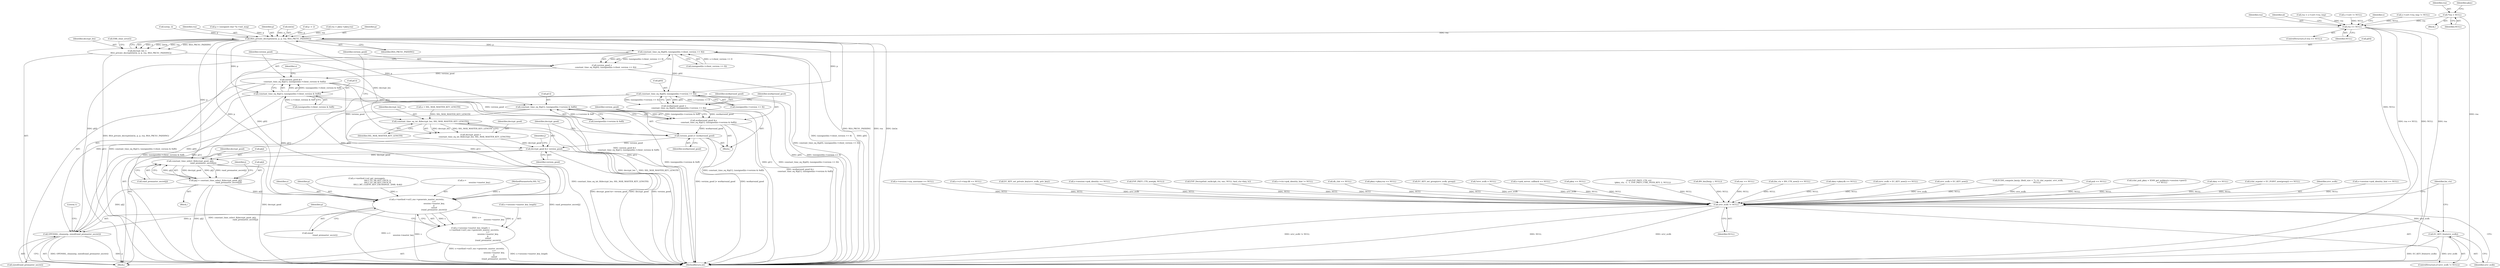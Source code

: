 digraph "0_openssl_3c66a669dfc7b3792f7af0758ea26fe8502ce70c@pointer" {
"1000151" [label="(Call,*rsa = NULL)"];
"1000260" [label="(Call,rsa == NULL)"];
"1000385" [label="(Call,RSA_private_decrypt((int)n, p, p, rsa, RSA_PKCS1_PADDING))"];
"1000383" [label="(Call,decrypt_len =\n            RSA_private_decrypt((int)n, p, p, rsa, RSA_PKCS1_PADDING))"];
"1000396" [label="(Call,constant_time_eq_int_8(decrypt_len, SSL_MAX_MASTER_KEY_LENGTH))"];
"1000394" [label="(Call,decrypt_good =\n            constant_time_eq_int_8(decrypt_len, SSL_MAX_MASTER_KEY_LENGTH))"];
"1000462" [label="(Call,decrypt_good &= version_good)"];
"1000480" [label="(Call,constant_time_select_8(decrypt_good, p[j],\n                                          rand_premaster_secret[j]))"];
"1000476" [label="(Call,p[j] = constant_time_select_8(decrypt_good, p[j],\n                                          rand_premaster_secret[j]))"];
"1000494" [label="(Call,s->method->ssl3_enc->generate_master_secret(s,\n                                                        s->\n                                                        session->master_key,\n                                                        p,\n                                                        sizeof\n                                                        (rand_premaster_secret)))"];
"1000488" [label="(Call,s->session->master_key_length =\n            s->method->ssl3_enc->generate_master_secret(s,\n                                                        s->\n                                                        session->master_key,\n                                                        p,\n                                                        sizeof\n                                                        (rand_premaster_secret)))"];
"1000504" [label="(Call,OPENSSL_cleanse(p, sizeof(rand_premaster_secret)))"];
"1000401" [label="(Call,constant_time_eq_8(p[0], (unsigned)(s->client_version >> 8)))"];
"1000399" [label="(Call,version_good =\n            constant_time_eq_8(p[0], (unsigned)(s->client_version >> 8)))"];
"1000412" [label="(Call,version_good &=\n            constant_time_eq_8(p[1], (unsigned)(s->client_version & 0xff)))"];
"1000459" [label="(Call,version_good |= workaround_good)"];
"1000435" [label="(Call,constant_time_eq_8(p[0], (unsigned)(s->version >> 8)))"];
"1000433" [label="(Call,workaround_good =\n                constant_time_eq_8(p[0], (unsigned)(s->version >> 8)))"];
"1000446" [label="(Call,workaround_good &=\n                constant_time_eq_8(p[1], (unsigned)(s->version & 0xff)))"];
"1000414" [label="(Call,constant_time_eq_8(p[1], (unsigned)(s->client_version & 0xff)))"];
"1000448" [label="(Call,constant_time_eq_8(p[1], (unsigned)(s->version & 0xff)))"];
"1002148" [label="(Call,srvr_ecdh != NULL)"];
"1002151" [label="(Call,EC_KEY_free(srvr_ecdh))"];
"1002148" [label="(Call,srvr_ecdh != NULL)"];
"1000383" [label="(Call,decrypt_len =\n            RSA_private_decrypt((int)n, p, p, rsa, RSA_PKCS1_PADDING))"];
"1000435" [label="(Call,constant_time_eq_8(p[0], (unsigned)(s->version >> 8)))"];
"1000321" [label="(Identifier,s)"];
"1000494" [label="(Call,s->method->ssl3_enc->generate_master_secret(s,\n                                                        s->\n                                                        session->master_key,\n                                                        p,\n                                                        sizeof\n                                                        (rand_premaster_secret)))"];
"1000482" [label="(Call,p[j])"];
"1000452" [label="(Call,(unsigned)(s->version & 0xff))"];
"1001268" [label="(Call,srvr_ecdh = EC_KEY_new())"];
"1000152" [label="(Identifier,rsa)"];
"1000481" [label="(Identifier,decrypt_good)"];
"1001475" [label="(Call,ECDH_compute_key(p, (field_size + 7) / 8, clnt_ecpoint, srvr_ecdh,\n                             NULL))"];
"1002154" [label="(Identifier,bn_ctx)"];
"1000495" [label="(Identifier,s)"];
"1000262" [label="(Identifier,NULL)"];
"1000489" [label="(Call,s->session->master_key_length)"];
"1000433" [label="(Call,workaround_good =\n                constant_time_eq_8(p[0], (unsigned)(s->version >> 8)))"];
"1000463" [label="(Identifier,decrypt_good)"];
"1000413" [label="(Identifier,version_good)"];
"1000259" [label="(ControlStructure,if (rsa == NULL))"];
"1000730" [label="(Call,pub == NULL)"];
"1000356" [label="(Call,p -= 2)"];
"1001364" [label="(Call,(clnt_pub_pkey = X509_get_pubkey(s->session->peer))\n                 == NULL)"];
"1000616" [label="(Call,skey == NULL)"];
"1001334" [label="(Call,(clnt_ecpoint = EC_POINT_new(group)) == NULL)"];
"1002149" [label="(Identifier,srvr_ecdh)"];
"1000394" [label="(Call,decrypt_good =\n            constant_time_eq_int_8(decrypt_len, SSL_MAX_MASTER_KEY_LENGTH))"];
"1001755" [label="(Call,s->session->psk_identity_hint == NULL)"];
"1000505" [label="(Identifier,p)"];
"1000310" [label="(Call,rsa = pkey->pkey.rsa)"];
"1002136" [label="(Literal,1)"];
"1000245" [label="(Call,s->cert->rsa_tmp != NULL)"];
"1000393" [label="(Call,ERR_clear_error())"];
"1000474" [label="(Identifier,j)"];
"1001895" [label="(Call,s->session->srp_username == NULL)"];
"1000446" [label="(Call,workaround_good &=\n                constant_time_eq_8(p[1], (unsigned)(s->version & 0xff)))"];
"1000501" [label="(Identifier,p)"];
"1000398" [label="(Identifier,SSL_MAX_MASTER_KEY_LENGTH)"];
"1000649" [label="(Call,s->s3->tmp.dh == NULL)"];
"1000434" [label="(Identifier,workaround_good)"];
"1001325" [label="(Call,EC_KEY_set_private_key(srvr_ecdh, priv_key))"];
"1000476" [label="(Call,p[j] = constant_time_select_8(decrypt_good, p[j],\n                                          rand_premaster_secret[j]))"];
"1000462" [label="(Call,decrypt_good &= version_good)"];
"1000459" [label="(Call,version_good |= workaround_good)"];
"1000261" [label="(Identifier,rsa)"];
"1000143" [label="(Block,)"];
"1000475" [label="(Block,)"];
"1000504" [label="(Call,OPENSSL_cleanse(p, sizeof(rand_premaster_secret)))"];
"1000460" [label="(Identifier,version_good)"];
"1000392" [label="(Identifier,RSA_PKCS1_PADDING)"];
"1000389" [label="(Identifier,p)"];
"1000260" [label="(Call,rsa == NULL)"];
"1000397" [label="(Identifier,decrypt_len)"];
"1000395" [label="(Identifier,decrypt_good)"];
"1001708" [label="(Call,s->session->psk_identity == NULL)"];
"1000414" [label="(Call,constant_time_eq_8(p[1], (unsigned)(s->client_version & 0xff)))"];
"1002150" [label="(Identifier,NULL)"];
"1002005" [label="(Call,EVP_PKEY_CTX_new(pk, NULL))"];
"1000480" [label="(Call,constant_time_select_8(decrypt_good, p[j],\n                                          rand_premaster_secret[j]))"];
"1000385" [label="(Call,RSA_private_decrypt((int)n, p, p, rsa, RSA_PKCS1_PADDING))"];
"1002163" [label="(MethodReturn,int)"];
"1001064" [label="(Call,EVP_DecryptInit_ex(&ciph_ctx, enc, NULL, kssl_ctx->key, iv))"];
"1002152" [label="(Identifier,srvr_ecdh)"];
"1000364" [label="(Call,n < SSL_MAX_MASTER_KEY_LENGTH)"];
"1000418" [label="(Call,(unsigned)(s->client_version & 0xff))"];
"1000186" [label="(Call,s->method->ssl_get_message(s,\n                                   SSL3_ST_SR_KEY_EXCH_A,\n                                   SSL3_ST_SR_KEY_EXCH_B,\n                                   SSL3_MT_CLIENT_KEY_EXCHANGE, 2048, &ok))"];
"1000400" [label="(Identifier,version_good)"];
"1000330" [label="(Call,n2s(p, i))"];
"1001748" [label="(Call,s->ctx->psk_identity_hint != NULL)"];
"1000704" [label="(Call,dh_clnt == NULL)"];
"1000391" [label="(Identifier,rsa)"];
"1000153" [label="(Identifier,NULL)"];
"1000295" [label="(Call,pkey->pkey.rsa == NULL)"];
"1000412" [label="(Call,version_good &=\n            constant_time_eq_8(p[1], (unsigned)(s->client_version & 0xff)))"];
"1000265" [label="(Identifier,al)"];
"1002147" [label="(ControlStructure,if (srvr_ecdh != NULL))"];
"1000384" [label="(Identifier,decrypt_len)"];
"1000431" [label="(Block,)"];
"1000201" [label="(Call,p = (unsigned char *)s->init_msg)"];
"1000399" [label="(Call,version_good =\n            constant_time_eq_8(p[0], (unsigned)(s->client_version >> 8)))"];
"1000390" [label="(Identifier,p)"];
"1000428" [label="(Identifier,s)"];
"1000401" [label="(Call,constant_time_eq_8(p[0], (unsigned)(s->client_version >> 8)))"];
"1001321" [label="(Call,EC_KEY_set_group(srvr_ecdh, group))"];
"1000223" [label="(Block,)"];
"1000436" [label="(Call,p[0])"];
"1000169" [label="(Call,*srvr_ecdh = NULL)"];
"1000415" [label="(Call,p[1])"];
"1002151" [label="(Call,EC_KEY_free(srvr_ecdh))"];
"1000485" [label="(Call,rand_premaster_secret[j])"];
"1000448" [label="(Call,constant_time_eq_8(p[1], (unsigned)(s->version & 0xff)))"];
"1000488" [label="(Call,s->session->master_key_length =\n            s->method->ssl3_enc->generate_master_secret(s,\n                                                        s->\n                                                        session->master_key,\n                                                        p,\n                                                        sizeof\n                                                        (rand_premaster_secret)))"];
"1001590" [label="(Call,s->psk_server_callback == NULL)"];
"1000496" [label="(Call,s->\n                                                        session->master_key)"];
"1000464" [label="(Identifier,version_good)"];
"1000286" [label="(Call,pkey == NULL)"];
"1000252" [label="(Call,rsa = s->cert->rsa_tmp)"];
"1000386" [label="(Call,(int)n)"];
"1000502" [label="(Call,sizeof\n                                                        (rand_premaster_secret))"];
"1002098" [label="(Call,EVP_PKEY_CTX_ctrl\n            (pkey_ctx, -1, -1, EVP_PKEY_CTRL_PEER_KEY, 2, NULL))"];
"1000461" [label="(Identifier,workaround_good)"];
"1001830" [label="(Call,BN_bin2bn(p, i, NULL))"];
"1000447" [label="(Identifier,workaround_good)"];
"1000151" [label="(Call,*rsa = NULL)"];
"1001053" [label="(Call,enc == NULL)"];
"1000506" [label="(Call,sizeof(rand_premaster_secret))"];
"1000477" [label="(Call,p[j])"];
"1000240" [label="(Call,s->cert != NULL)"];
"1000396" [label="(Call,constant_time_eq_int_8(decrypt_len, SSL_MAX_MASTER_KEY_LENGTH))"];
"1000449" [label="(Call,p[1])"];
"1000467" [label="(Identifier,j)"];
"1000402" [label="(Call,p[0])"];
"1000142" [label="(MethodParameterIn,SSL *s)"];
"1001409" [label="(Call,(bn_ctx = BN_CTX_new()) == NULL)"];
"1000625" [label="(Call,skey->pkey.dh == NULL)"];
"1000439" [label="(Call,(unsigned)(s->version >> 8))"];
"1000156" [label="(Identifier,pkey)"];
"1000405" [label="(Call,(unsigned)(s->client_version >> 8))"];
"1001267" [label="(Call,(srvr_ecdh = EC_KEY_new()) == NULL)"];
"1000151" -> "1000143"  [label="AST: "];
"1000151" -> "1000153"  [label="CFG: "];
"1000152" -> "1000151"  [label="AST: "];
"1000153" -> "1000151"  [label="AST: "];
"1000156" -> "1000151"  [label="CFG: "];
"1000151" -> "1002163"  [label="DDG: rsa"];
"1000151" -> "1000260"  [label="DDG: rsa"];
"1000260" -> "1000259"  [label="AST: "];
"1000260" -> "1000262"  [label="CFG: "];
"1000261" -> "1000260"  [label="AST: "];
"1000262" -> "1000260"  [label="AST: "];
"1000265" -> "1000260"  [label="CFG: "];
"1000321" -> "1000260"  [label="CFG: "];
"1000260" -> "1002163"  [label="DDG: rsa == NULL"];
"1000260" -> "1002163"  [label="DDG: NULL"];
"1000260" -> "1002163"  [label="DDG: rsa"];
"1000252" -> "1000260"  [label="DDG: rsa"];
"1000245" -> "1000260"  [label="DDG: NULL"];
"1000240" -> "1000260"  [label="DDG: NULL"];
"1000260" -> "1000385"  [label="DDG: rsa"];
"1000260" -> "1002148"  [label="DDG: NULL"];
"1000385" -> "1000383"  [label="AST: "];
"1000385" -> "1000392"  [label="CFG: "];
"1000386" -> "1000385"  [label="AST: "];
"1000389" -> "1000385"  [label="AST: "];
"1000390" -> "1000385"  [label="AST: "];
"1000391" -> "1000385"  [label="AST: "];
"1000392" -> "1000385"  [label="AST: "];
"1000383" -> "1000385"  [label="CFG: "];
"1000385" -> "1002163"  [label="DDG: RSA_PKCS1_PADDING"];
"1000385" -> "1002163"  [label="DDG: rsa"];
"1000385" -> "1002163"  [label="DDG: (int)n"];
"1000385" -> "1000383"  [label="DDG: p"];
"1000385" -> "1000383"  [label="DDG: (int)n"];
"1000385" -> "1000383"  [label="DDG: rsa"];
"1000385" -> "1000383"  [label="DDG: RSA_PKCS1_PADDING"];
"1000386" -> "1000385"  [label="DDG: n"];
"1000330" -> "1000385"  [label="DDG: p"];
"1000356" -> "1000385"  [label="DDG: p"];
"1000201" -> "1000385"  [label="DDG: p"];
"1000310" -> "1000385"  [label="DDG: rsa"];
"1000385" -> "1000401"  [label="DDG: p"];
"1000385" -> "1000414"  [label="DDG: p"];
"1000385" -> "1000435"  [label="DDG: p"];
"1000385" -> "1000448"  [label="DDG: p"];
"1000385" -> "1000480"  [label="DDG: p"];
"1000385" -> "1000494"  [label="DDG: p"];
"1000383" -> "1000223"  [label="AST: "];
"1000384" -> "1000383"  [label="AST: "];
"1000393" -> "1000383"  [label="CFG: "];
"1000383" -> "1002163"  [label="DDG: RSA_private_decrypt((int)n, p, p, rsa, RSA_PKCS1_PADDING)"];
"1000383" -> "1000396"  [label="DDG: decrypt_len"];
"1000396" -> "1000394"  [label="AST: "];
"1000396" -> "1000398"  [label="CFG: "];
"1000397" -> "1000396"  [label="AST: "];
"1000398" -> "1000396"  [label="AST: "];
"1000394" -> "1000396"  [label="CFG: "];
"1000396" -> "1002163"  [label="DDG: decrypt_len"];
"1000396" -> "1002163"  [label="DDG: SSL_MAX_MASTER_KEY_LENGTH"];
"1000396" -> "1000394"  [label="DDG: decrypt_len"];
"1000396" -> "1000394"  [label="DDG: SSL_MAX_MASTER_KEY_LENGTH"];
"1000364" -> "1000396"  [label="DDG: SSL_MAX_MASTER_KEY_LENGTH"];
"1000394" -> "1000223"  [label="AST: "];
"1000395" -> "1000394"  [label="AST: "];
"1000400" -> "1000394"  [label="CFG: "];
"1000394" -> "1002163"  [label="DDG: constant_time_eq_int_8(decrypt_len, SSL_MAX_MASTER_KEY_LENGTH)"];
"1000394" -> "1000462"  [label="DDG: decrypt_good"];
"1000462" -> "1000223"  [label="AST: "];
"1000462" -> "1000464"  [label="CFG: "];
"1000463" -> "1000462"  [label="AST: "];
"1000464" -> "1000462"  [label="AST: "];
"1000467" -> "1000462"  [label="CFG: "];
"1000462" -> "1002163"  [label="DDG: decrypt_good"];
"1000462" -> "1002163"  [label="DDG: version_good"];
"1000462" -> "1002163"  [label="DDG: decrypt_good &= version_good"];
"1000459" -> "1000462"  [label="DDG: version_good"];
"1000412" -> "1000462"  [label="DDG: version_good"];
"1000462" -> "1000480"  [label="DDG: decrypt_good"];
"1000480" -> "1000476"  [label="AST: "];
"1000480" -> "1000485"  [label="CFG: "];
"1000481" -> "1000480"  [label="AST: "];
"1000482" -> "1000480"  [label="AST: "];
"1000485" -> "1000480"  [label="AST: "];
"1000476" -> "1000480"  [label="CFG: "];
"1000480" -> "1002163"  [label="DDG: decrypt_good"];
"1000480" -> "1002163"  [label="DDG: rand_premaster_secret[j]"];
"1000480" -> "1000476"  [label="DDG: decrypt_good"];
"1000480" -> "1000476"  [label="DDG: p[j]"];
"1000480" -> "1000476"  [label="DDG: rand_premaster_secret[j]"];
"1000476" -> "1000480"  [label="DDG: p[j]"];
"1000476" -> "1000475"  [label="AST: "];
"1000477" -> "1000476"  [label="AST: "];
"1000474" -> "1000476"  [label="CFG: "];
"1000476" -> "1002163"  [label="DDG: p[j]"];
"1000476" -> "1002163"  [label="DDG: constant_time_select_8(decrypt_good, p[j],\n                                          rand_premaster_secret[j])"];
"1000476" -> "1000494"  [label="DDG: p[j]"];
"1000476" -> "1000504"  [label="DDG: p[j]"];
"1000494" -> "1000488"  [label="AST: "];
"1000494" -> "1000502"  [label="CFG: "];
"1000495" -> "1000494"  [label="AST: "];
"1000496" -> "1000494"  [label="AST: "];
"1000501" -> "1000494"  [label="AST: "];
"1000502" -> "1000494"  [label="AST: "];
"1000488" -> "1000494"  [label="CFG: "];
"1000494" -> "1002163"  [label="DDG: s->\n                                                        session->master_key"];
"1000494" -> "1002163"  [label="DDG: s"];
"1000494" -> "1000488"  [label="DDG: s"];
"1000494" -> "1000488"  [label="DDG: s->\n                                                        session->master_key"];
"1000494" -> "1000488"  [label="DDG: p"];
"1000186" -> "1000494"  [label="DDG: s"];
"1000142" -> "1000494"  [label="DDG: s"];
"1000435" -> "1000494"  [label="DDG: p[0]"];
"1000401" -> "1000494"  [label="DDG: p[0]"];
"1000414" -> "1000494"  [label="DDG: p[1]"];
"1000448" -> "1000494"  [label="DDG: p[1]"];
"1000494" -> "1000504"  [label="DDG: p"];
"1000488" -> "1000223"  [label="AST: "];
"1000489" -> "1000488"  [label="AST: "];
"1000505" -> "1000488"  [label="CFG: "];
"1000488" -> "1002163"  [label="DDG: s->session->master_key_length"];
"1000488" -> "1002163"  [label="DDG: s->method->ssl3_enc->generate_master_secret(s,\n                                                        s->\n                                                        session->master_key,\n                                                        p,\n                                                        sizeof\n                                                        (rand_premaster_secret))"];
"1000504" -> "1000223"  [label="AST: "];
"1000504" -> "1000506"  [label="CFG: "];
"1000505" -> "1000504"  [label="AST: "];
"1000506" -> "1000504"  [label="AST: "];
"1002136" -> "1000504"  [label="CFG: "];
"1000504" -> "1002163"  [label="DDG: p"];
"1000504" -> "1002163"  [label="DDG: OPENSSL_cleanse(p, sizeof(rand_premaster_secret))"];
"1000435" -> "1000504"  [label="DDG: p[0]"];
"1000401" -> "1000504"  [label="DDG: p[0]"];
"1000414" -> "1000504"  [label="DDG: p[1]"];
"1000448" -> "1000504"  [label="DDG: p[1]"];
"1000401" -> "1000399"  [label="AST: "];
"1000401" -> "1000405"  [label="CFG: "];
"1000402" -> "1000401"  [label="AST: "];
"1000405" -> "1000401"  [label="AST: "];
"1000399" -> "1000401"  [label="CFG: "];
"1000401" -> "1002163"  [label="DDG: (unsigned)(s->client_version >> 8)"];
"1000401" -> "1002163"  [label="DDG: p[0]"];
"1000401" -> "1000399"  [label="DDG: p[0]"];
"1000401" -> "1000399"  [label="DDG: (unsigned)(s->client_version >> 8)"];
"1000405" -> "1000401"  [label="DDG: s->client_version >> 8"];
"1000401" -> "1000435"  [label="DDG: p[0]"];
"1000399" -> "1000223"  [label="AST: "];
"1000400" -> "1000399"  [label="AST: "];
"1000413" -> "1000399"  [label="CFG: "];
"1000399" -> "1002163"  [label="DDG: constant_time_eq_8(p[0], (unsigned)(s->client_version >> 8))"];
"1000399" -> "1000412"  [label="DDG: version_good"];
"1000412" -> "1000223"  [label="AST: "];
"1000412" -> "1000414"  [label="CFG: "];
"1000413" -> "1000412"  [label="AST: "];
"1000414" -> "1000412"  [label="AST: "];
"1000428" -> "1000412"  [label="CFG: "];
"1000412" -> "1002163"  [label="DDG: version_good &=\n            constant_time_eq_8(p[1], (unsigned)(s->client_version & 0xff))"];
"1000412" -> "1002163"  [label="DDG: constant_time_eq_8(p[1], (unsigned)(s->client_version & 0xff))"];
"1000414" -> "1000412"  [label="DDG: p[1]"];
"1000414" -> "1000412"  [label="DDG: (unsigned)(s->client_version & 0xff)"];
"1000412" -> "1000459"  [label="DDG: version_good"];
"1000459" -> "1000431"  [label="AST: "];
"1000459" -> "1000461"  [label="CFG: "];
"1000460" -> "1000459"  [label="AST: "];
"1000461" -> "1000459"  [label="AST: "];
"1000463" -> "1000459"  [label="CFG: "];
"1000459" -> "1002163"  [label="DDG: workaround_good"];
"1000459" -> "1002163"  [label="DDG: version_good |= workaround_good"];
"1000446" -> "1000459"  [label="DDG: workaround_good"];
"1000435" -> "1000433"  [label="AST: "];
"1000435" -> "1000439"  [label="CFG: "];
"1000436" -> "1000435"  [label="AST: "];
"1000439" -> "1000435"  [label="AST: "];
"1000433" -> "1000435"  [label="CFG: "];
"1000435" -> "1002163"  [label="DDG: p[0]"];
"1000435" -> "1002163"  [label="DDG: (unsigned)(s->version >> 8)"];
"1000435" -> "1000433"  [label="DDG: p[0]"];
"1000435" -> "1000433"  [label="DDG: (unsigned)(s->version >> 8)"];
"1000439" -> "1000435"  [label="DDG: s->version >> 8"];
"1000433" -> "1000431"  [label="AST: "];
"1000434" -> "1000433"  [label="AST: "];
"1000447" -> "1000433"  [label="CFG: "];
"1000433" -> "1002163"  [label="DDG: constant_time_eq_8(p[0], (unsigned)(s->version >> 8))"];
"1000433" -> "1000446"  [label="DDG: workaround_good"];
"1000446" -> "1000431"  [label="AST: "];
"1000446" -> "1000448"  [label="CFG: "];
"1000447" -> "1000446"  [label="AST: "];
"1000448" -> "1000446"  [label="AST: "];
"1000460" -> "1000446"  [label="CFG: "];
"1000446" -> "1002163"  [label="DDG: workaround_good &=\n                constant_time_eq_8(p[1], (unsigned)(s->version & 0xff))"];
"1000446" -> "1002163"  [label="DDG: constant_time_eq_8(p[1], (unsigned)(s->version & 0xff))"];
"1000448" -> "1000446"  [label="DDG: p[1]"];
"1000448" -> "1000446"  [label="DDG: (unsigned)(s->version & 0xff)"];
"1000414" -> "1000418"  [label="CFG: "];
"1000415" -> "1000414"  [label="AST: "];
"1000418" -> "1000414"  [label="AST: "];
"1000414" -> "1002163"  [label="DDG: (unsigned)(s->client_version & 0xff)"];
"1000414" -> "1002163"  [label="DDG: p[1]"];
"1000418" -> "1000414"  [label="DDG: s->client_version & 0xff"];
"1000414" -> "1000448"  [label="DDG: p[1]"];
"1000448" -> "1000452"  [label="CFG: "];
"1000449" -> "1000448"  [label="AST: "];
"1000452" -> "1000448"  [label="AST: "];
"1000448" -> "1002163"  [label="DDG: (unsigned)(s->version & 0xff)"];
"1000448" -> "1002163"  [label="DDG: p[1]"];
"1000452" -> "1000448"  [label="DDG: s->version & 0xff"];
"1002148" -> "1002147"  [label="AST: "];
"1002148" -> "1002150"  [label="CFG: "];
"1002149" -> "1002148"  [label="AST: "];
"1002150" -> "1002148"  [label="AST: "];
"1002152" -> "1002148"  [label="CFG: "];
"1002154" -> "1002148"  [label="CFG: "];
"1002148" -> "1002163"  [label="DDG: srvr_ecdh != NULL"];
"1002148" -> "1002163"  [label="DDG: NULL"];
"1002148" -> "1002163"  [label="DDG: srvr_ecdh"];
"1001325" -> "1002148"  [label="DDG: srvr_ecdh"];
"1001321" -> "1002148"  [label="DDG: srvr_ecdh"];
"1001475" -> "1002148"  [label="DDG: srvr_ecdh"];
"1001475" -> "1002148"  [label="DDG: NULL"];
"1001268" -> "1002148"  [label="DDG: srvr_ecdh"];
"1000169" -> "1002148"  [label="DDG: srvr_ecdh"];
"1001053" -> "1002148"  [label="DDG: NULL"];
"1001830" -> "1002148"  [label="DDG: NULL"];
"1000295" -> "1002148"  [label="DDG: NULL"];
"1001590" -> "1002148"  [label="DDG: NULL"];
"1000704" -> "1002148"  [label="DDG: NULL"];
"1000730" -> "1002148"  [label="DDG: NULL"];
"1001409" -> "1002148"  [label="DDG: NULL"];
"1001755" -> "1002148"  [label="DDG: NULL"];
"1001364" -> "1002148"  [label="DDG: NULL"];
"1000616" -> "1002148"  [label="DDG: NULL"];
"1002098" -> "1002148"  [label="DDG: NULL"];
"1002005" -> "1002148"  [label="DDG: NULL"];
"1001267" -> "1002148"  [label="DDG: NULL"];
"1000625" -> "1002148"  [label="DDG: NULL"];
"1001748" -> "1002148"  [label="DDG: NULL"];
"1001064" -> "1002148"  [label="DDG: NULL"];
"1001895" -> "1002148"  [label="DDG: NULL"];
"1001334" -> "1002148"  [label="DDG: NULL"];
"1001708" -> "1002148"  [label="DDG: NULL"];
"1000286" -> "1002148"  [label="DDG: NULL"];
"1000649" -> "1002148"  [label="DDG: NULL"];
"1002148" -> "1002151"  [label="DDG: srvr_ecdh"];
"1002151" -> "1002147"  [label="AST: "];
"1002151" -> "1002152"  [label="CFG: "];
"1002152" -> "1002151"  [label="AST: "];
"1002154" -> "1002151"  [label="CFG: "];
"1002151" -> "1002163"  [label="DDG: srvr_ecdh"];
"1002151" -> "1002163"  [label="DDG: EC_KEY_free(srvr_ecdh)"];
}
